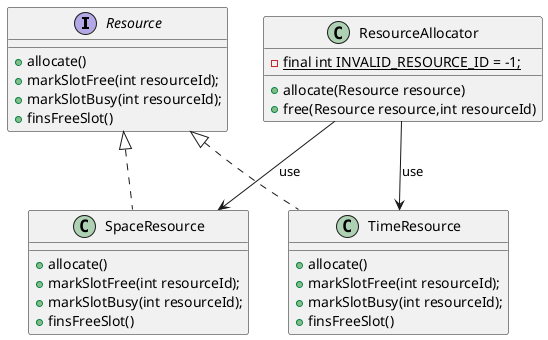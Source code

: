 @startuml OCP
interface Resource
{
       +allocate()
       +markSlotFree(int resourceId);
       +markSlotBusy(int resourceId);
       +finsFreeSlot()
}
class SpaceResource implements Resource
{
       +allocate()
       +markSlotFree(int resourceId);
       +markSlotBusy(int resourceId);
       +finsFreeSlot()
}
class TimeResource implements Resource
{
       +allocate()
       +markSlotFree(int resourceId);
       +markSlotBusy(int resourceId);
       +finsFreeSlot()
}
class ResourceAllocator
{
       +allocate(Resource resource)
       +free(Resource resource,int resourceId)
       -{static}  final int INVALID_RESOURCE_ID = -1;
}
ResourceAllocator -->SpaceResource:use
ResourceAllocator -->TimeResource:use
@enduml